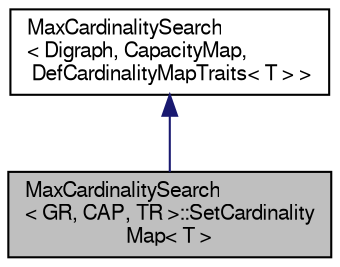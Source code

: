 digraph "MaxCardinalitySearch&lt; GR, CAP, TR &gt;::SetCardinalityMap&lt; T &gt;"
{
 // LATEX_PDF_SIZE
  edge [fontname="FreeSans",fontsize="10",labelfontname="FreeSans",labelfontsize="10"];
  node [fontname="FreeSans",fontsize="10",shape=record];
  Node0 [label="MaxCardinalitySearch\l\< GR, CAP, TR \>::SetCardinality\lMap\< T \>",height=0.2,width=0.4,color="black", fillcolor="grey75", style="filled", fontcolor="black",tooltip="Named parameter for setting CardinalityMap type"];
  Node1 -> Node0 [dir="back",color="midnightblue",fontsize="10",style="solid",fontname="FreeSans"];
  Node1 [label="MaxCardinalitySearch\l\< Digraph, CapacityMap,\l DefCardinalityMapTraits\< T \> \>",height=0.2,width=0.4,color="black", fillcolor="white", style="filled",URL="$a03493.html",tooltip=" "];
}

